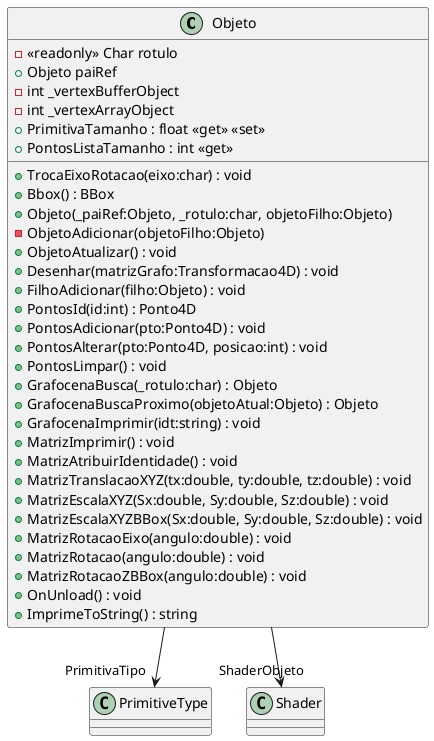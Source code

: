 @startuml Objeto
class Objeto {
    - <<readonly>> Char rotulo
    + Objeto paiRef
    - int _vertexBufferObject
    - int _vertexArrayObject
    + PrimitivaTamanho : float <<get>> <<set>>
    + PontosListaTamanho : int <<get>>
    + TrocaEixoRotacao(eixo:char) : void 
    + Bbox() : BBox
    + Objeto(_paiRef:Objeto, _rotulo:char, objetoFilho:Objeto)
    - ObjetoAdicionar(objetoFilho:Objeto)
    + ObjetoAtualizar() : void
    + Desenhar(matrizGrafo:Transformacao4D) : void
    + FilhoAdicionar(filho:Objeto) : void
    + PontosId(id:int) : Ponto4D
    + PontosAdicionar(pto:Ponto4D) : void
    + PontosAlterar(pto:Ponto4D, posicao:int) : void
    + PontosLimpar() : void
    + GrafocenaBusca(_rotulo:char) : Objeto
    + GrafocenaBuscaProximo(objetoAtual:Objeto) : Objeto
    + GrafocenaImprimir(idt:string) : void
    + MatrizImprimir() : void
    + MatrizAtribuirIdentidade() : void
    + MatrizTranslacaoXYZ(tx:double, ty:double, tz:double) : void
    + MatrizEscalaXYZ(Sx:double, Sy:double, Sz:double) : void
    + MatrizEscalaXYZBBox(Sx:double, Sy:double, Sz:double) : void
    + MatrizRotacaoEixo(angulo:double) : void
    + MatrizRotacao(angulo:double) : void
    + MatrizRotacaoZBBox(angulo:double) : void
    + OnUnload() : void
    + ImprimeToString() : string
}
Objeto --> "PrimitivaTipo" PrimitiveType
Objeto --> "ShaderObjeto" Shader
@enduml
